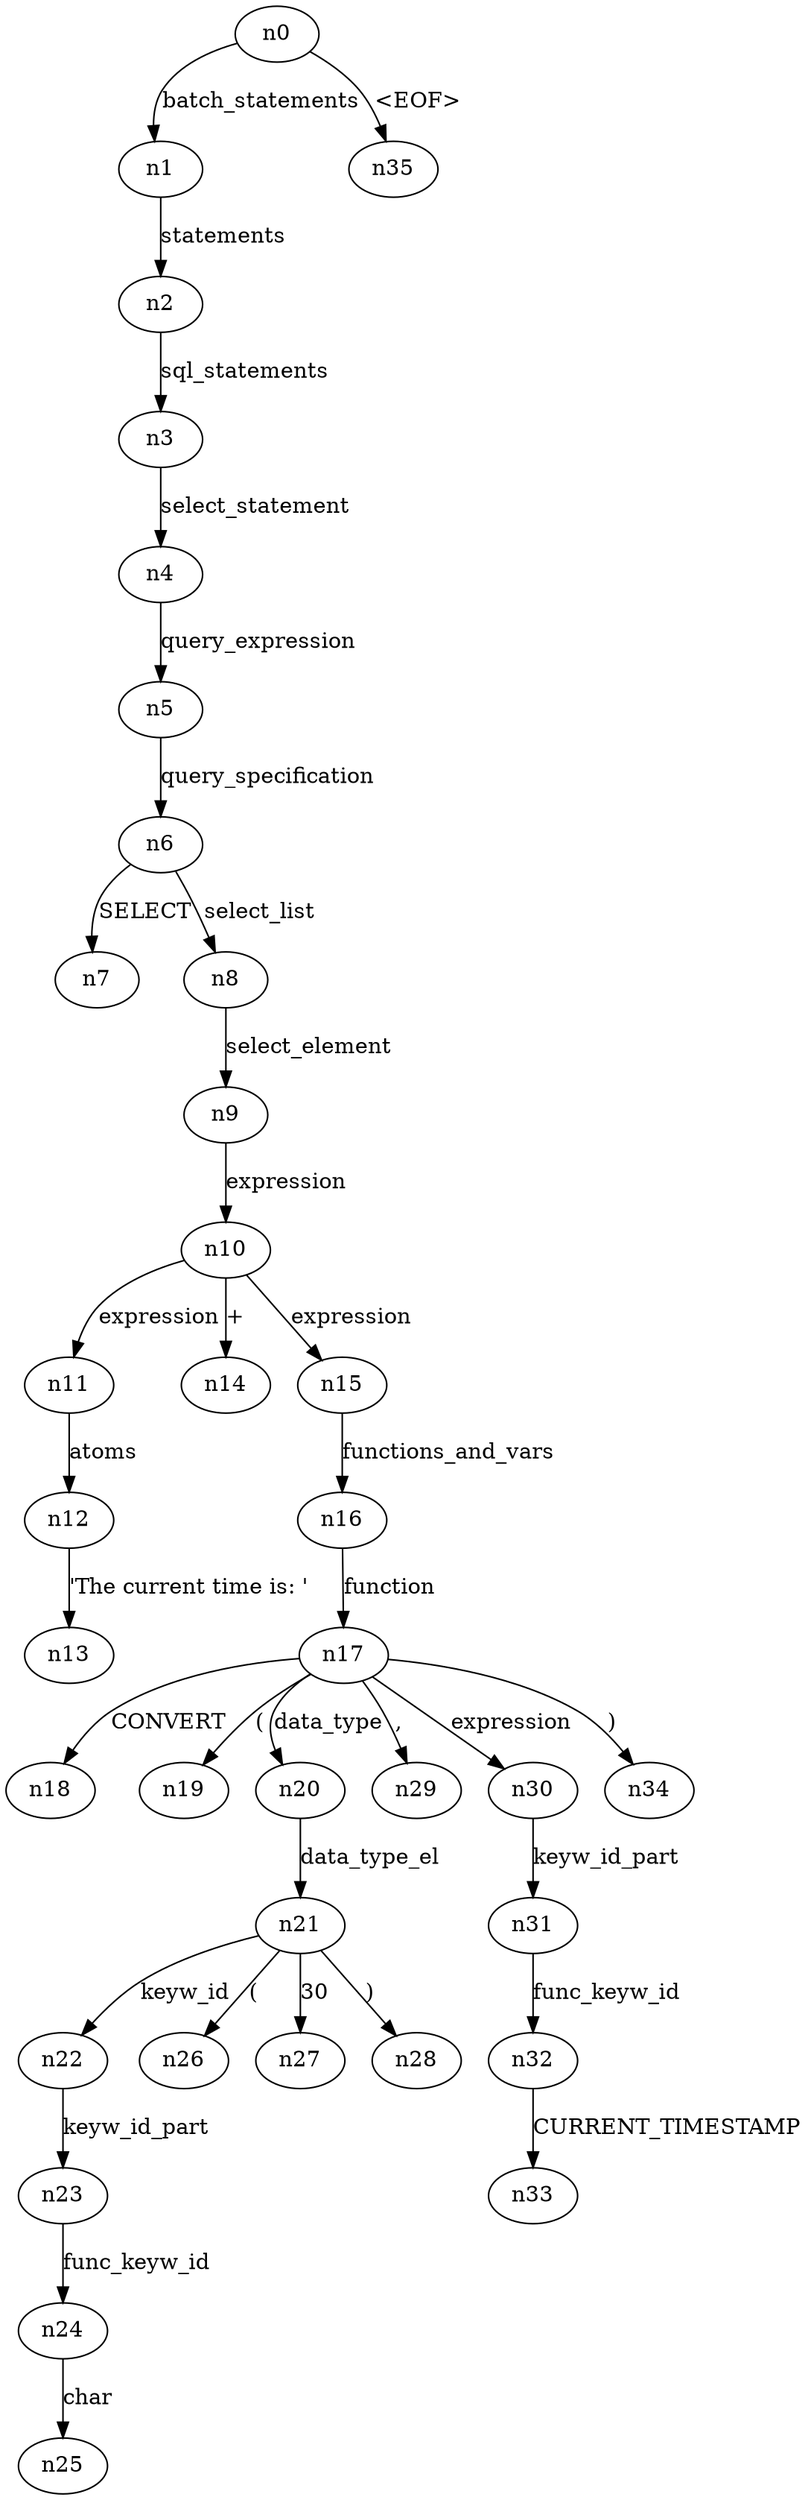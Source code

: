 digraph ParseTree {
  n0 -> n1 [label="batch_statements"];
  n1 -> n2 [label="statements"];
  n2 -> n3 [label="sql_statements"];
  n3 -> n4 [label="select_statement"];
  n4 -> n5 [label="query_expression"];
  n5 -> n6 [label="query_specification"];
  n6 -> n7 [label="SELECT"];
  n6 -> n8 [label="select_list"];
  n8 -> n9 [label="select_element"];
  n9 -> n10 [label="expression"];
  n10 -> n11 [label="expression"];
  n11 -> n12 [label="atoms"];
  n12 -> n13 [label="'The current time is: '"];
  n10 -> n14 [label="+"];
  n10 -> n15 [label="expression"];
  n15 -> n16 [label="functions_and_vars"];
  n16 -> n17 [label="function"];
  n17 -> n18 [label="CONVERT"];
  n17 -> n19 [label="("];
  n17 -> n20 [label="data_type"];
  n20 -> n21 [label="data_type_el"];
  n21 -> n22 [label="keyw_id"];
  n22 -> n23 [label="keyw_id_part"];
  n23 -> n24 [label="func_keyw_id"];
  n24 -> n25 [label="char"];
  n21 -> n26 [label="("];
  n21 -> n27 [label="30"];
  n21 -> n28 [label=")"];
  n17 -> n29 [label=","];
  n17 -> n30 [label="expression"];
  n30 -> n31 [label="keyw_id_part"];
  n31 -> n32 [label="func_keyw_id"];
  n32 -> n33 [label="CURRENT_TIMESTAMP"];
  n17 -> n34 [label=")"];
  n0 -> n35 [label="<EOF>"];
}
